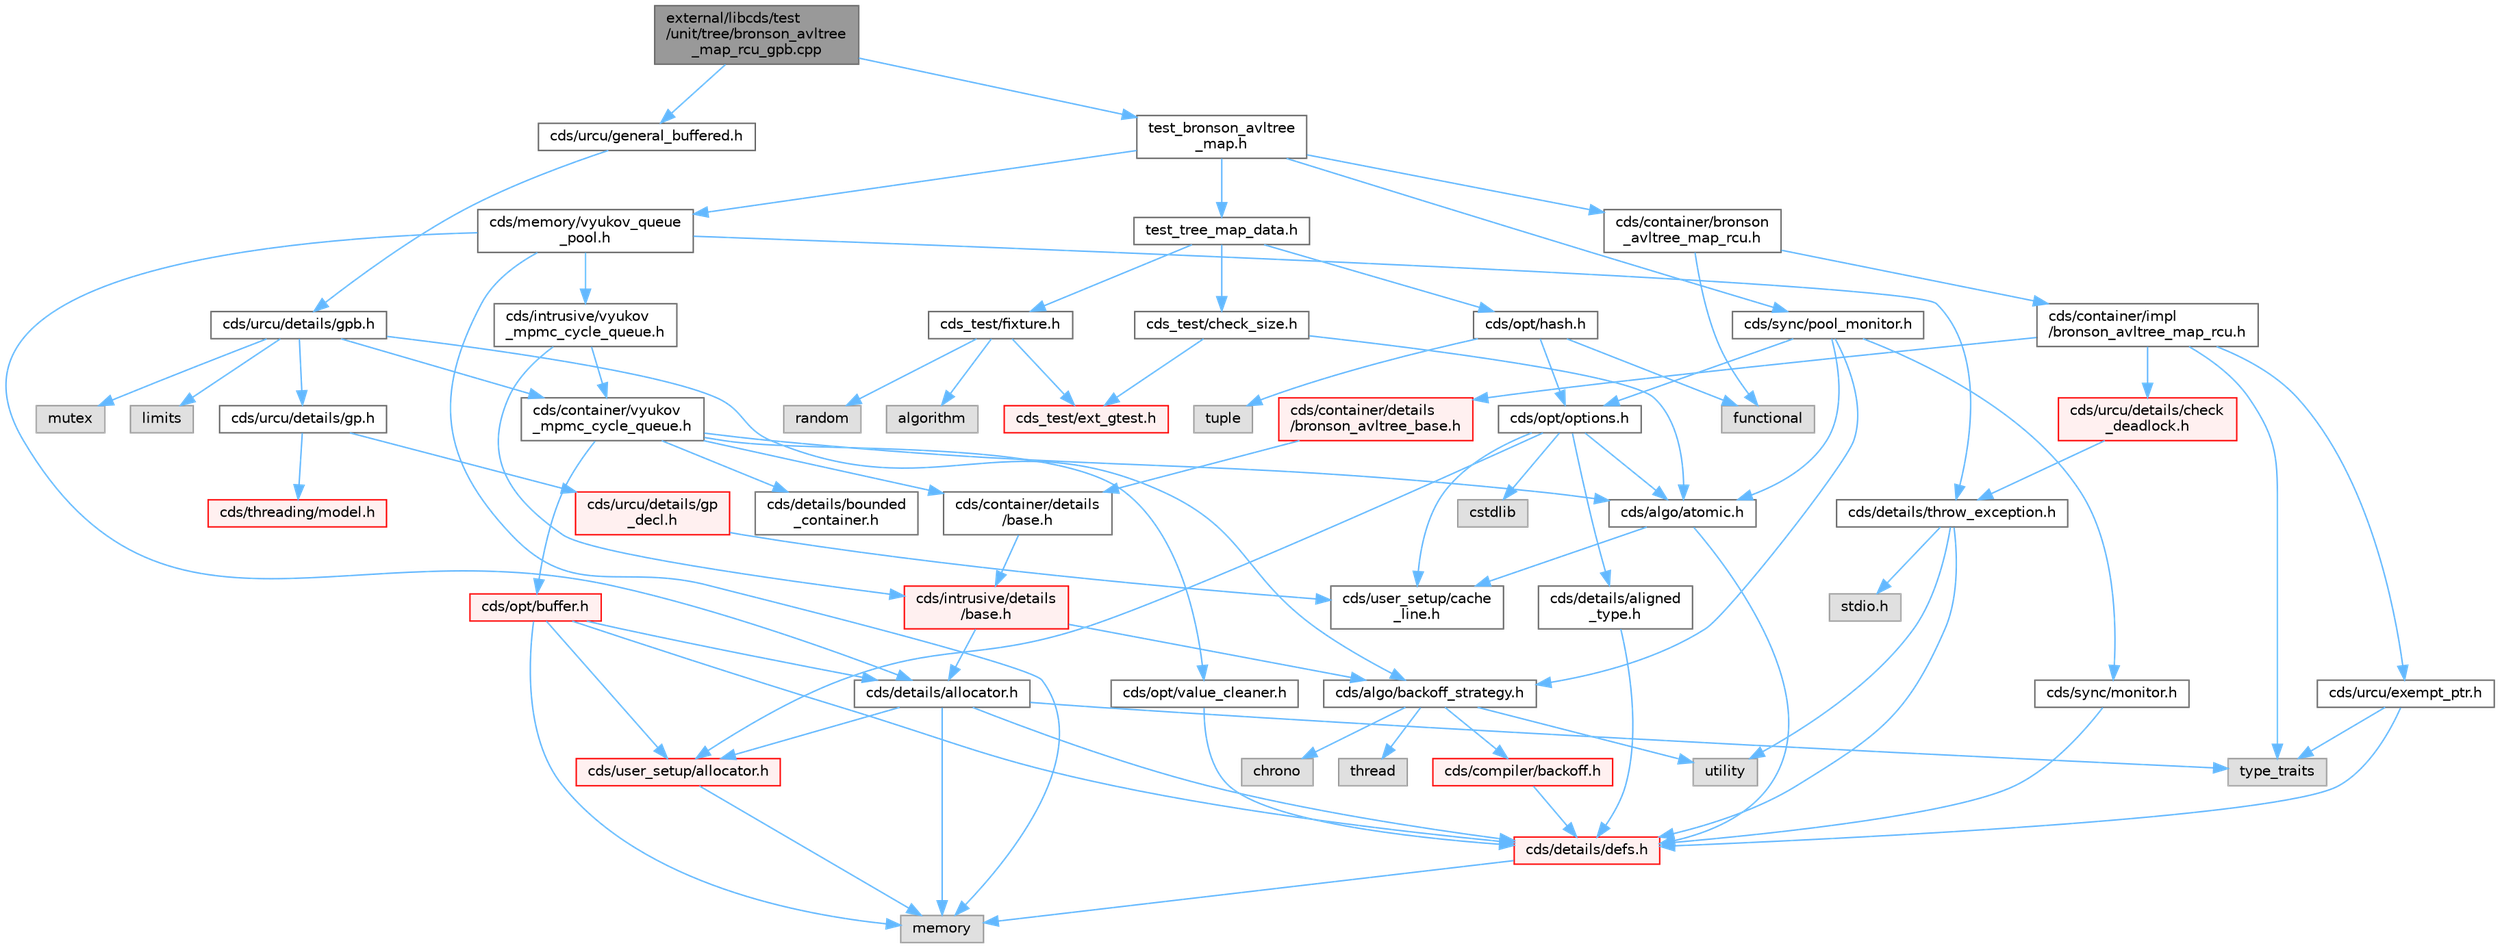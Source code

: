 digraph "external/libcds/test/unit/tree/bronson_avltree_map_rcu_gpb.cpp"
{
 // LATEX_PDF_SIZE
  bgcolor="transparent";
  edge [fontname=Helvetica,fontsize=10,labelfontname=Helvetica,labelfontsize=10];
  node [fontname=Helvetica,fontsize=10,shape=box,height=0.2,width=0.4];
  Node1 [id="Node000001",label="external/libcds/test\l/unit/tree/bronson_avltree\l_map_rcu_gpb.cpp",height=0.2,width=0.4,color="gray40", fillcolor="grey60", style="filled", fontcolor="black",tooltip=" "];
  Node1 -> Node2 [id="edge83_Node000001_Node000002",color="steelblue1",style="solid",tooltip=" "];
  Node2 [id="Node000002",label="cds/urcu/general_buffered.h",height=0.2,width=0.4,color="grey40", fillcolor="white", style="filled",URL="$general__buffered_8h.html",tooltip=" "];
  Node2 -> Node3 [id="edge84_Node000002_Node000003",color="steelblue1",style="solid",tooltip=" "];
  Node3 [id="Node000003",label="cds/urcu/details/gpb.h",height=0.2,width=0.4,color="grey40", fillcolor="white", style="filled",URL="$gpb_8h.html",tooltip=" "];
  Node3 -> Node4 [id="edge85_Node000003_Node000004",color="steelblue1",style="solid",tooltip=" "];
  Node4 [id="Node000004",label="mutex",height=0.2,width=0.4,color="grey60", fillcolor="#E0E0E0", style="filled",tooltip=" "];
  Node3 -> Node5 [id="edge86_Node000003_Node000005",color="steelblue1",style="solid",tooltip=" "];
  Node5 [id="Node000005",label="limits",height=0.2,width=0.4,color="grey60", fillcolor="#E0E0E0", style="filled",tooltip=" "];
  Node3 -> Node6 [id="edge87_Node000003_Node000006",color="steelblue1",style="solid",tooltip=" "];
  Node6 [id="Node000006",label="cds/urcu/details/gp.h",height=0.2,width=0.4,color="grey40", fillcolor="white", style="filled",URL="$gp_8h.html",tooltip=" "];
  Node6 -> Node7 [id="edge88_Node000006_Node000007",color="steelblue1",style="solid",tooltip=" "];
  Node7 [id="Node000007",label="cds/urcu/details/gp\l_decl.h",height=0.2,width=0.4,color="red", fillcolor="#FFF0F0", style="filled",URL="$gp__decl_8h.html",tooltip=" "];
  Node7 -> Node23 [id="edge89_Node000007_Node000023",color="steelblue1",style="solid",tooltip=" "];
  Node23 [id="Node000023",label="cds/user_setup/cache\l_line.h",height=0.2,width=0.4,color="grey40", fillcolor="white", style="filled",URL="$cache__line_8h.html",tooltip="Cache-line size definition"];
  Node6 -> Node47 [id="edge90_Node000006_Node000047",color="steelblue1",style="solid",tooltip=" "];
  Node47 [id="Node000047",label="cds/threading/model.h",height=0.2,width=0.4,color="red", fillcolor="#FFF0F0", style="filled",URL="$model_8h.html",tooltip=" "];
  Node3 -> Node54 [id="edge91_Node000003_Node000054",color="steelblue1",style="solid",tooltip=" "];
  Node54 [id="Node000054",label="cds/algo/backoff_strategy.h",height=0.2,width=0.4,color="grey40", fillcolor="white", style="filled",URL="$backoff__strategy_8h.html",tooltip=" "];
  Node54 -> Node42 [id="edge92_Node000054_Node000042",color="steelblue1",style="solid",tooltip=" "];
  Node42 [id="Node000042",label="utility",height=0.2,width=0.4,color="grey60", fillcolor="#E0E0E0", style="filled",tooltip=" "];
  Node54 -> Node37 [id="edge93_Node000054_Node000037",color="steelblue1",style="solid",tooltip=" "];
  Node37 [id="Node000037",label="thread",height=0.2,width=0.4,color="grey60", fillcolor="#E0E0E0", style="filled",tooltip=" "];
  Node54 -> Node55 [id="edge94_Node000054_Node000055",color="steelblue1",style="solid",tooltip=" "];
  Node55 [id="Node000055",label="chrono",height=0.2,width=0.4,color="grey60", fillcolor="#E0E0E0", style="filled",tooltip=" "];
  Node54 -> Node56 [id="edge95_Node000054_Node000056",color="steelblue1",style="solid",tooltip=" "];
  Node56 [id="Node000056",label="cds/compiler/backoff.h",height=0.2,width=0.4,color="red", fillcolor="#FFF0F0", style="filled",URL="$backoff_8h.html",tooltip=" "];
  Node56 -> Node10 [id="edge96_Node000056_Node000010",color="steelblue1",style="solid",tooltip=" "];
  Node10 [id="Node000010",label="cds/details/defs.h",height=0.2,width=0.4,color="red", fillcolor="#FFF0F0", style="filled",URL="$details_2defs_8h.html",tooltip=" "];
  Node10 -> Node18 [id="edge97_Node000010_Node000018",color="steelblue1",style="solid",tooltip=" "];
  Node18 [id="Node000018",label="memory",height=0.2,width=0.4,color="grey60", fillcolor="#E0E0E0", style="filled",tooltip=" "];
  Node3 -> Node58 [id="edge98_Node000003_Node000058",color="steelblue1",style="solid",tooltip=" "];
  Node58 [id="Node000058",label="cds/container/vyukov\l_mpmc_cycle_queue.h",height=0.2,width=0.4,color="grey40", fillcolor="white", style="filled",URL="$container_2vyukov__mpmc__cycle__queue_8h.html",tooltip=" "];
  Node58 -> Node59 [id="edge99_Node000058_Node000059",color="steelblue1",style="solid",tooltip=" "];
  Node59 [id="Node000059",label="cds/container/details\l/base.h",height=0.2,width=0.4,color="grey40", fillcolor="white", style="filled",URL="$external_2libcds_2cds_2container_2details_2base_8h.html",tooltip=" "];
  Node59 -> Node60 [id="edge100_Node000059_Node000060",color="steelblue1",style="solid",tooltip=" "];
  Node60 [id="Node000060",label="cds/intrusive/details\l/base.h",height=0.2,width=0.4,color="red", fillcolor="#FFF0F0", style="filled",URL="$external_2libcds_2cds_2intrusive_2details_2base_8h.html",tooltip=" "];
  Node60 -> Node25 [id="edge101_Node000060_Node000025",color="steelblue1",style="solid",tooltip=" "];
  Node25 [id="Node000025",label="cds/details/allocator.h",height=0.2,width=0.4,color="grey40", fillcolor="white", style="filled",URL="$external_2libcds_2cds_2details_2allocator_8h.html",tooltip=" "];
  Node25 -> Node26 [id="edge102_Node000025_Node000026",color="steelblue1",style="solid",tooltip=" "];
  Node26 [id="Node000026",label="type_traits",height=0.2,width=0.4,color="grey60", fillcolor="#E0E0E0", style="filled",tooltip=" "];
  Node25 -> Node18 [id="edge103_Node000025_Node000018",color="steelblue1",style="solid",tooltip=" "];
  Node25 -> Node10 [id="edge104_Node000025_Node000010",color="steelblue1",style="solid",tooltip=" "];
  Node25 -> Node27 [id="edge105_Node000025_Node000027",color="steelblue1",style="solid",tooltip=" "];
  Node27 [id="Node000027",label="cds/user_setup/allocator.h",height=0.2,width=0.4,color="red", fillcolor="#FFF0F0", style="filled",URL="$external_2libcds_2cds_2user__setup_2allocator_8h.html",tooltip="Default implementation of allocator classes."];
  Node27 -> Node18 [id="edge106_Node000027_Node000018",color="steelblue1",style="solid",tooltip=" "];
  Node60 -> Node54 [id="edge107_Node000060_Node000054",color="steelblue1",style="solid",tooltip=" "];
  Node58 -> Node65 [id="edge108_Node000058_Node000065",color="steelblue1",style="solid",tooltip=" "];
  Node65 [id="Node000065",label="cds/opt/buffer.h",height=0.2,width=0.4,color="red", fillcolor="#FFF0F0", style="filled",URL="$external_2libcds_2cds_2opt_2buffer_8h.html",tooltip=" "];
  Node65 -> Node10 [id="edge109_Node000065_Node000010",color="steelblue1",style="solid",tooltip=" "];
  Node65 -> Node27 [id="edge110_Node000065_Node000027",color="steelblue1",style="solid",tooltip=" "];
  Node65 -> Node25 [id="edge111_Node000065_Node000025",color="steelblue1",style="solid",tooltip=" "];
  Node65 -> Node18 [id="edge112_Node000065_Node000018",color="steelblue1",style="solid",tooltip=" "];
  Node58 -> Node67 [id="edge113_Node000058_Node000067",color="steelblue1",style="solid",tooltip=" "];
  Node67 [id="Node000067",label="cds/opt/value_cleaner.h",height=0.2,width=0.4,color="grey40", fillcolor="white", style="filled",URL="$value__cleaner_8h.html",tooltip=" "];
  Node67 -> Node10 [id="edge114_Node000067_Node000010",color="steelblue1",style="solid",tooltip=" "];
  Node58 -> Node9 [id="edge115_Node000058_Node000009",color="steelblue1",style="solid",tooltip=" "];
  Node9 [id="Node000009",label="cds/algo/atomic.h",height=0.2,width=0.4,color="grey40", fillcolor="white", style="filled",URL="$external_2libcds_2cds_2algo_2atomic_8h.html",tooltip=" "];
  Node9 -> Node10 [id="edge116_Node000009_Node000010",color="steelblue1",style="solid",tooltip=" "];
  Node9 -> Node23 [id="edge117_Node000009_Node000023",color="steelblue1",style="solid",tooltip=" "];
  Node58 -> Node68 [id="edge118_Node000058_Node000068",color="steelblue1",style="solid",tooltip=" "];
  Node68 [id="Node000068",label="cds/details/bounded\l_container.h",height=0.2,width=0.4,color="grey40", fillcolor="white", style="filled",URL="$bounded__container_8h.html",tooltip=" "];
  Node1 -> Node69 [id="edge119_Node000001_Node000069",color="steelblue1",style="solid",tooltip=" "];
  Node69 [id="Node000069",label="test_bronson_avltree\l_map.h",height=0.2,width=0.4,color="grey40", fillcolor="white", style="filled",URL="$test__bronson__avltree__map_8h.html",tooltip=" "];
  Node69 -> Node70 [id="edge120_Node000069_Node000070",color="steelblue1",style="solid",tooltip=" "];
  Node70 [id="Node000070",label="test_tree_map_data.h",height=0.2,width=0.4,color="grey40", fillcolor="white", style="filled",URL="$test__tree__map__data_8h.html",tooltip=" "];
  Node70 -> Node71 [id="edge121_Node000070_Node000071",color="steelblue1",style="solid",tooltip=" "];
  Node71 [id="Node000071",label="cds_test/check_size.h",height=0.2,width=0.4,color="grey40", fillcolor="white", style="filled",URL="$check__size_8h.html",tooltip=" "];
  Node71 -> Node72 [id="edge122_Node000071_Node000072",color="steelblue1",style="solid",tooltip=" "];
  Node72 [id="Node000072",label="cds_test/ext_gtest.h",height=0.2,width=0.4,color="red", fillcolor="#FFF0F0", style="filled",URL="$ext__gtest_8h.html",tooltip=" "];
  Node71 -> Node9 [id="edge123_Node000071_Node000009",color="steelblue1",style="solid",tooltip=" "];
  Node70 -> Node74 [id="edge124_Node000070_Node000074",color="steelblue1",style="solid",tooltip=" "];
  Node74 [id="Node000074",label="cds_test/fixture.h",height=0.2,width=0.4,color="grey40", fillcolor="white", style="filled",URL="$fixture_8h.html",tooltip=" "];
  Node74 -> Node72 [id="edge125_Node000074_Node000072",color="steelblue1",style="solid",tooltip=" "];
  Node74 -> Node75 [id="edge126_Node000074_Node000075",color="steelblue1",style="solid",tooltip=" "];
  Node75 [id="Node000075",label="algorithm",height=0.2,width=0.4,color="grey60", fillcolor="#E0E0E0", style="filled",tooltip=" "];
  Node74 -> Node76 [id="edge127_Node000074_Node000076",color="steelblue1",style="solid",tooltip=" "];
  Node76 [id="Node000076",label="random",height=0.2,width=0.4,color="grey60", fillcolor="#E0E0E0", style="filled",tooltip=" "];
  Node70 -> Node77 [id="edge128_Node000070_Node000077",color="steelblue1",style="solid",tooltip=" "];
  Node77 [id="Node000077",label="cds/opt/hash.h",height=0.2,width=0.4,color="grey40", fillcolor="white", style="filled",URL="$external_2libcds_2cds_2opt_2hash_8h.html",tooltip=" "];
  Node77 -> Node78 [id="edge129_Node000077_Node000078",color="steelblue1",style="solid",tooltip=" "];
  Node78 [id="Node000078",label="tuple",height=0.2,width=0.4,color="grey60", fillcolor="#E0E0E0", style="filled",tooltip=" "];
  Node77 -> Node79 [id="edge130_Node000077_Node000079",color="steelblue1",style="solid",tooltip=" "];
  Node79 [id="Node000079",label="functional",height=0.2,width=0.4,color="grey60", fillcolor="#E0E0E0", style="filled",tooltip=" "];
  Node77 -> Node63 [id="edge131_Node000077_Node000063",color="steelblue1",style="solid",tooltip=" "];
  Node63 [id="Node000063",label="cds/opt/options.h",height=0.2,width=0.4,color="grey40", fillcolor="white", style="filled",URL="$opt_2options_8h.html",tooltip=" "];
  Node63 -> Node39 [id="edge132_Node000063_Node000039",color="steelblue1",style="solid",tooltip=" "];
  Node39 [id="Node000039",label="cstdlib",height=0.2,width=0.4,color="grey60", fillcolor="#E0E0E0", style="filled",tooltip=" "];
  Node63 -> Node64 [id="edge133_Node000063_Node000064",color="steelblue1",style="solid",tooltip=" "];
  Node64 [id="Node000064",label="cds/details/aligned\l_type.h",height=0.2,width=0.4,color="grey40", fillcolor="white", style="filled",URL="$aligned__type_8h.html",tooltip=" "];
  Node64 -> Node10 [id="edge134_Node000064_Node000010",color="steelblue1",style="solid",tooltip=" "];
  Node63 -> Node27 [id="edge135_Node000063_Node000027",color="steelblue1",style="solid",tooltip=" "];
  Node63 -> Node23 [id="edge136_Node000063_Node000023",color="steelblue1",style="solid",tooltip=" "];
  Node63 -> Node9 [id="edge137_Node000063_Node000009",color="steelblue1",style="solid",tooltip=" "];
  Node69 -> Node80 [id="edge138_Node000069_Node000080",color="steelblue1",style="solid",tooltip=" "];
  Node80 [id="Node000080",label="cds/container/bronson\l_avltree_map_rcu.h",height=0.2,width=0.4,color="grey40", fillcolor="white", style="filled",URL="$bronson__avltree__map__rcu_8h.html",tooltip=" "];
  Node80 -> Node79 [id="edge139_Node000080_Node000079",color="steelblue1",style="solid",tooltip=" "];
  Node80 -> Node81 [id="edge140_Node000080_Node000081",color="steelblue1",style="solid",tooltip=" "];
  Node81 [id="Node000081",label="cds/container/impl\l/bronson_avltree_map_rcu.h",height=0.2,width=0.4,color="grey40", fillcolor="white", style="filled",URL="$impl_2bronson__avltree__map__rcu_8h.html",tooltip=" "];
  Node81 -> Node26 [id="edge141_Node000081_Node000026",color="steelblue1",style="solid",tooltip=" "];
  Node81 -> Node82 [id="edge142_Node000081_Node000082",color="steelblue1",style="solid",tooltip=" "];
  Node82 [id="Node000082",label="cds/container/details\l/bronson_avltree_base.h",height=0.2,width=0.4,color="red", fillcolor="#FFF0F0", style="filled",URL="$bronson__avltree__base_8h.html",tooltip=" "];
  Node82 -> Node59 [id="edge143_Node000082_Node000059",color="steelblue1",style="solid",tooltip=" "];
  Node81 -> Node88 [id="edge144_Node000081_Node000088",color="steelblue1",style="solid",tooltip=" "];
  Node88 [id="Node000088",label="cds/urcu/details/check\l_deadlock.h",height=0.2,width=0.4,color="red", fillcolor="#FFF0F0", style="filled",URL="$check__deadlock_8h.html",tooltip=" "];
  Node88 -> Node40 [id="edge145_Node000088_Node000040",color="steelblue1",style="solid",tooltip=" "];
  Node40 [id="Node000040",label="cds/details/throw_exception.h",height=0.2,width=0.4,color="grey40", fillcolor="white", style="filled",URL="$throw__exception_8h.html",tooltip=" "];
  Node40 -> Node10 [id="edge146_Node000040_Node000010",color="steelblue1",style="solid",tooltip=" "];
  Node40 -> Node41 [id="edge147_Node000040_Node000041",color="steelblue1",style="solid",tooltip=" "];
  Node41 [id="Node000041",label="stdio.h",height=0.2,width=0.4,color="grey60", fillcolor="#E0E0E0", style="filled",tooltip=" "];
  Node40 -> Node42 [id="edge148_Node000040_Node000042",color="steelblue1",style="solid",tooltip=" "];
  Node81 -> Node89 [id="edge149_Node000081_Node000089",color="steelblue1",style="solid",tooltip=" "];
  Node89 [id="Node000089",label="cds/urcu/exempt_ptr.h",height=0.2,width=0.4,color="grey40", fillcolor="white", style="filled",URL="$exempt__ptr_8h.html",tooltip=" "];
  Node89 -> Node26 [id="edge150_Node000089_Node000026",color="steelblue1",style="solid",tooltip=" "];
  Node89 -> Node10 [id="edge151_Node000089_Node000010",color="steelblue1",style="solid",tooltip=" "];
  Node69 -> Node90 [id="edge152_Node000069_Node000090",color="steelblue1",style="solid",tooltip=" "];
  Node90 [id="Node000090",label="cds/sync/pool_monitor.h",height=0.2,width=0.4,color="grey40", fillcolor="white", style="filled",URL="$pool__monitor_8h.html",tooltip=" "];
  Node90 -> Node87 [id="edge153_Node000090_Node000087",color="steelblue1",style="solid",tooltip=" "];
  Node87 [id="Node000087",label="cds/sync/monitor.h",height=0.2,width=0.4,color="grey40", fillcolor="white", style="filled",URL="$monitor_8h.html",tooltip=" "];
  Node87 -> Node10 [id="edge154_Node000087_Node000010",color="steelblue1",style="solid",tooltip=" "];
  Node90 -> Node9 [id="edge155_Node000090_Node000009",color="steelblue1",style="solid",tooltip=" "];
  Node90 -> Node54 [id="edge156_Node000090_Node000054",color="steelblue1",style="solid",tooltip=" "];
  Node90 -> Node63 [id="edge157_Node000090_Node000063",color="steelblue1",style="solid",tooltip=" "];
  Node69 -> Node91 [id="edge158_Node000069_Node000091",color="steelblue1",style="solid",tooltip=" "];
  Node91 [id="Node000091",label="cds/memory/vyukov_queue\l_pool.h",height=0.2,width=0.4,color="grey40", fillcolor="white", style="filled",URL="$vyukov__queue__pool_8h.html",tooltip=" "];
  Node91 -> Node25 [id="edge159_Node000091_Node000025",color="steelblue1",style="solid",tooltip=" "];
  Node91 -> Node92 [id="edge160_Node000091_Node000092",color="steelblue1",style="solid",tooltip=" "];
  Node92 [id="Node000092",label="cds/intrusive/vyukov\l_mpmc_cycle_queue.h",height=0.2,width=0.4,color="grey40", fillcolor="white", style="filled",URL="$intrusive_2vyukov__mpmc__cycle__queue_8h.html",tooltip=" "];
  Node92 -> Node60 [id="edge161_Node000092_Node000060",color="steelblue1",style="solid",tooltip=" "];
  Node92 -> Node58 [id="edge162_Node000092_Node000058",color="steelblue1",style="solid",tooltip=" "];
  Node91 -> Node40 [id="edge163_Node000091_Node000040",color="steelblue1",style="solid",tooltip=" "];
  Node91 -> Node18 [id="edge164_Node000091_Node000018",color="steelblue1",style="solid",tooltip=" "];
}
